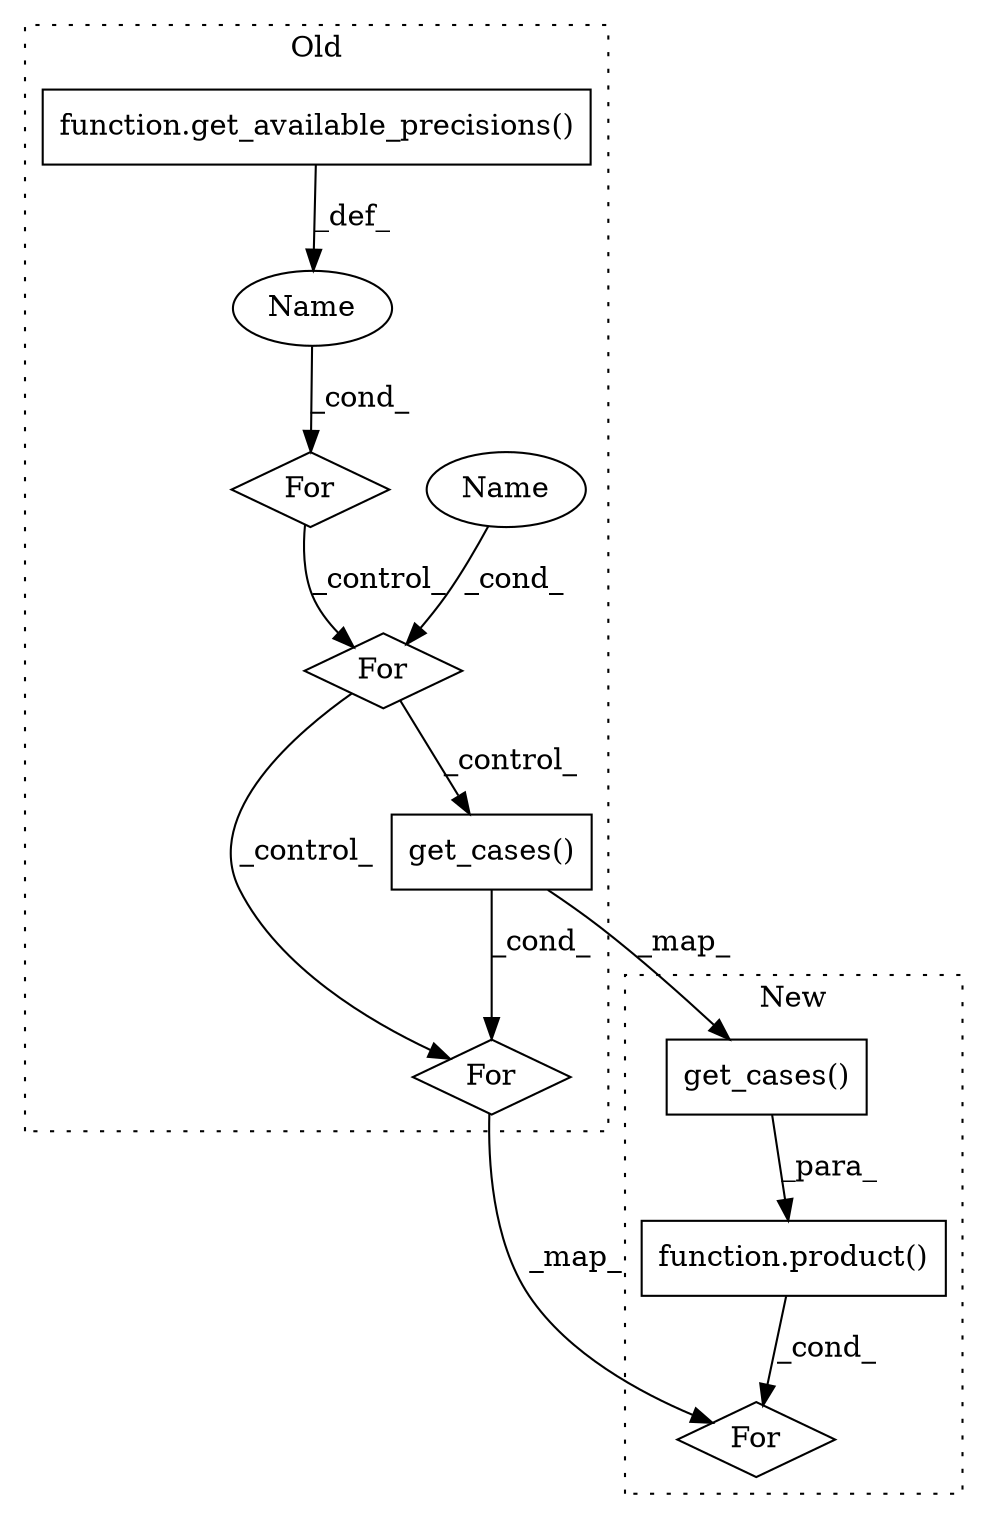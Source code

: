 digraph G {
subgraph cluster0 {
1 [label="For" a="107" s="15048,15091" l="4,14" shape="diamond"];
3 [label="Name" a="87" s="15052" l="9" shape="ellipse"];
4 [label="For" a="107" s="15105,15143" l="4,18" shape="diamond"];
5 [label="get_cases()" a="75" s="15179" l="16" shape="box"];
7 [label="Name" a="87" s="15109" l="4" shape="ellipse"];
9 [label="For" a="107" s="15161,15195" l="4,22" shape="diamond"];
10 [label="function.get_available_precisions()" a="75" s="15065" l="26" shape="box"];
label = "Old";
style="dotted";
}
subgraph cluster1 {
2 [label="function.product()" a="75" s="25302,25376" l="8,1" shape="box"];
6 [label="get_cases()" a="75" s="25360" l="16" shape="box"];
8 [label="For" a="107" s="25267,25377" l="4,14" shape="diamond"];
label = "New";
style="dotted";
}
1 -> 4 [label="_control_"];
2 -> 8 [label="_cond_"];
3 -> 1 [label="_cond_"];
4 -> 5 [label="_control_"];
4 -> 9 [label="_control_"];
5 -> 6 [label="_map_"];
5 -> 9 [label="_cond_"];
6 -> 2 [label="_para_"];
7 -> 4 [label="_cond_"];
9 -> 8 [label="_map_"];
10 -> 3 [label="_def_"];
}